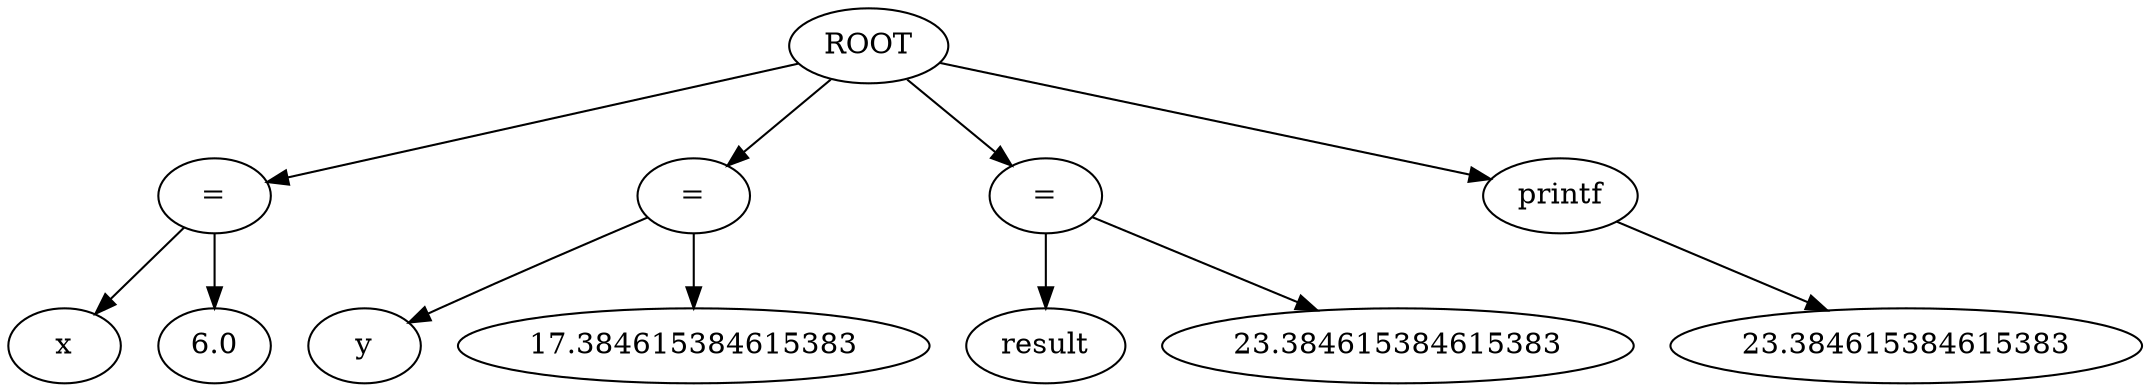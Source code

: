 strict digraph G{
l11[label = "="]
l111[label = "="]
l1111[label = "="]
l11111[label = "printf"]
"ROOT"->"l11"
l1111131[label = "x"]
l11111311[label = "6.0"]
"l11"->l1111131
"l11"->l11111311
"ROOT"->"l111"
l11111331[label = "y"]
l111113311[label = "17.384615384615383"]
"l111"->l11111331
"l111"->l111113311
"ROOT"->"l1111"
l111113331[label = "result"]
l1111133311[label = "23.384615384615383"]
"l1111"->l111113331
"l1111"->l1111133311
"ROOT"->"l11111"
l1111133331[label = "23.384615384615383"]
"l11111"->l1111133331
}
